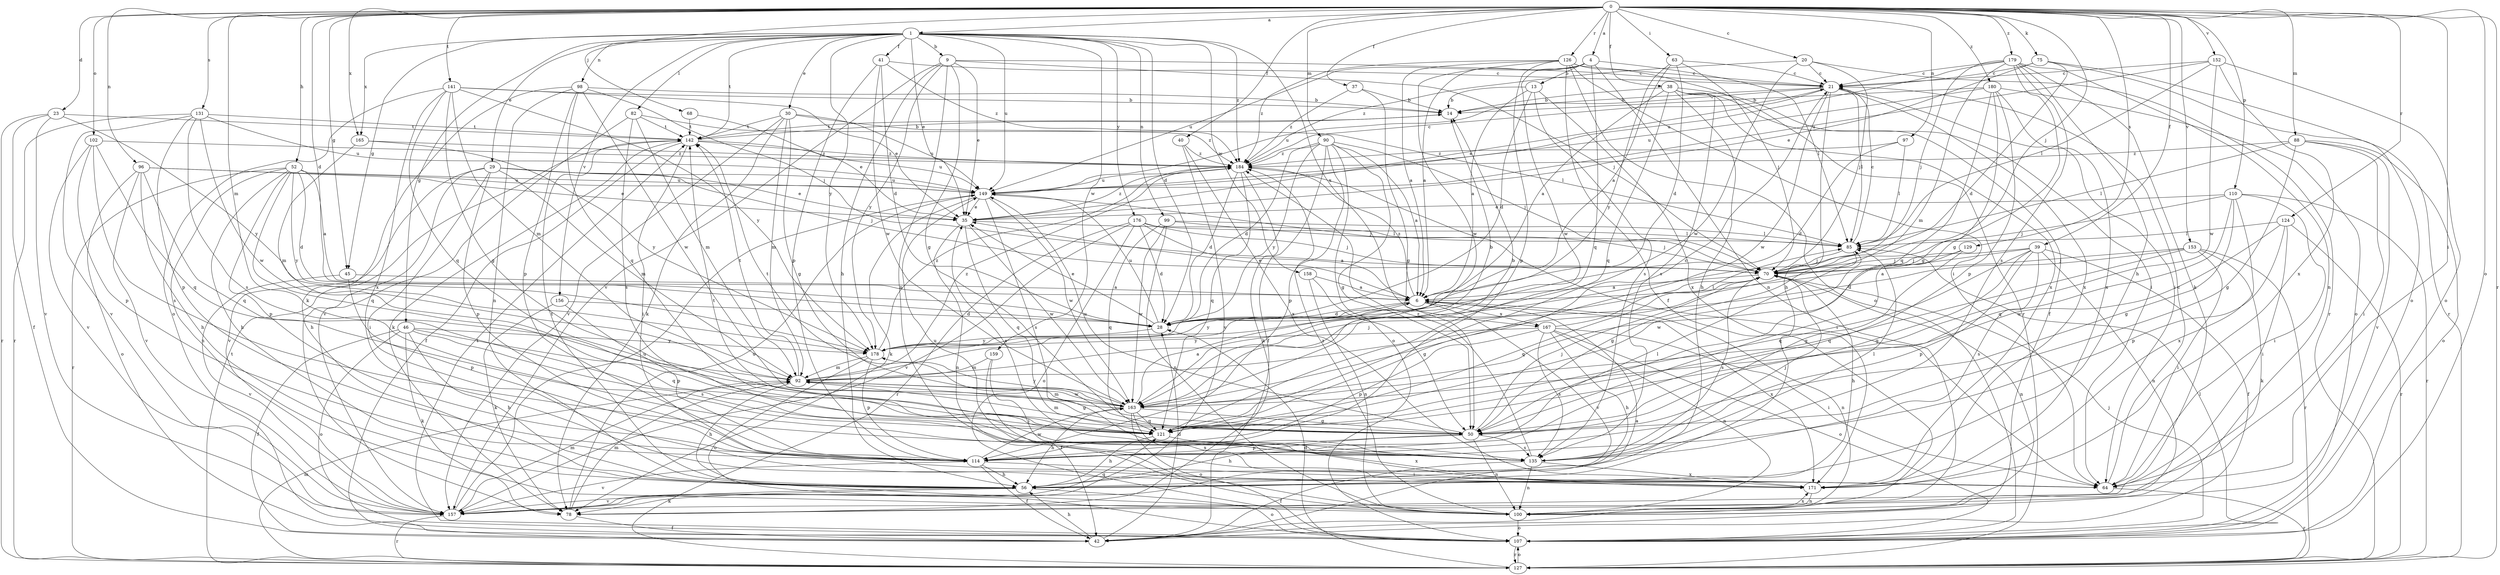 strict digraph  {
0;
1;
4;
6;
9;
13;
14;
20;
21;
23;
28;
29;
30;
35;
37;
38;
39;
40;
41;
42;
45;
46;
50;
52;
56;
63;
64;
68;
70;
75;
78;
82;
85;
88;
90;
92;
96;
97;
98;
99;
100;
102;
107;
110;
114;
121;
124;
126;
127;
129;
131;
135;
141;
142;
149;
152;
153;
156;
157;
158;
159;
163;
165;
167;
171;
176;
178;
179;
180;
184;
0 -> 1  [label=a];
0 -> 4  [label=a];
0 -> 20  [label=c];
0 -> 23  [label=d];
0 -> 28  [label=d];
0 -> 37  [label=f];
0 -> 38  [label=f];
0 -> 39  [label=f];
0 -> 40  [label=f];
0 -> 45  [label=g];
0 -> 52  [label=h];
0 -> 63  [label=i];
0 -> 64  [label=i];
0 -> 68  [label=j];
0 -> 70  [label=j];
0 -> 75  [label=k];
0 -> 88  [label=m];
0 -> 90  [label=m];
0 -> 92  [label=m];
0 -> 96  [label=n];
0 -> 97  [label=n];
0 -> 102  [label=o];
0 -> 107  [label=o];
0 -> 110  [label=p];
0 -> 124  [label=r];
0 -> 126  [label=r];
0 -> 127  [label=r];
0 -> 129  [label=s];
0 -> 131  [label=s];
0 -> 141  [label=t];
0 -> 152  [label=v];
0 -> 153  [label=v];
0 -> 165  [label=x];
0 -> 179  [label=z];
0 -> 180  [label=z];
1 -> 9  [label=b];
1 -> 28  [label=d];
1 -> 29  [label=e];
1 -> 30  [label=e];
1 -> 35  [label=e];
1 -> 41  [label=f];
1 -> 45  [label=g];
1 -> 46  [label=g];
1 -> 82  [label=l];
1 -> 98  [label=n];
1 -> 99  [label=n];
1 -> 142  [label=t];
1 -> 149  [label=u];
1 -> 156  [label=v];
1 -> 158  [label=w];
1 -> 159  [label=w];
1 -> 165  [label=x];
1 -> 167  [label=x];
1 -> 176  [label=y];
1 -> 178  [label=y];
1 -> 184  [label=z];
4 -> 6  [label=a];
4 -> 13  [label=b];
4 -> 85  [label=l];
4 -> 100  [label=n];
4 -> 121  [label=q];
4 -> 149  [label=u];
4 -> 163  [label=w];
6 -> 28  [label=d];
6 -> 35  [label=e];
6 -> 100  [label=n];
6 -> 157  [label=v];
6 -> 167  [label=x];
6 -> 171  [label=x];
6 -> 178  [label=y];
6 -> 184  [label=z];
9 -> 21  [label=c];
9 -> 35  [label=e];
9 -> 50  [label=g];
9 -> 56  [label=h];
9 -> 70  [label=j];
9 -> 100  [label=n];
9 -> 157  [label=v];
9 -> 178  [label=y];
13 -> 6  [label=a];
13 -> 14  [label=b];
13 -> 28  [label=d];
13 -> 135  [label=s];
13 -> 171  [label=x];
14 -> 142  [label=t];
20 -> 21  [label=c];
20 -> 70  [label=j];
20 -> 127  [label=r];
20 -> 163  [label=w];
20 -> 184  [label=z];
21 -> 14  [label=b];
21 -> 35  [label=e];
21 -> 56  [label=h];
21 -> 64  [label=i];
21 -> 85  [label=l];
21 -> 149  [label=u];
21 -> 163  [label=w];
21 -> 171  [label=x];
23 -> 42  [label=f];
23 -> 127  [label=r];
23 -> 142  [label=t];
23 -> 157  [label=v];
23 -> 178  [label=y];
28 -> 35  [label=e];
28 -> 149  [label=u];
28 -> 178  [label=y];
29 -> 35  [label=e];
29 -> 56  [label=h];
29 -> 64  [label=i];
29 -> 70  [label=j];
29 -> 92  [label=m];
29 -> 114  [label=p];
29 -> 149  [label=u];
29 -> 157  [label=v];
30 -> 50  [label=g];
30 -> 78  [label=k];
30 -> 92  [label=m];
30 -> 142  [label=t];
30 -> 149  [label=u];
30 -> 157  [label=v];
30 -> 184  [label=z];
35 -> 85  [label=l];
35 -> 100  [label=n];
35 -> 121  [label=q];
35 -> 163  [label=w];
35 -> 184  [label=z];
37 -> 14  [label=b];
37 -> 50  [label=g];
37 -> 184  [label=z];
38 -> 6  [label=a];
38 -> 14  [label=b];
38 -> 42  [label=f];
38 -> 56  [label=h];
38 -> 64  [label=i];
38 -> 121  [label=q];
38 -> 135  [label=s];
38 -> 171  [label=x];
39 -> 6  [label=a];
39 -> 42  [label=f];
39 -> 50  [label=g];
39 -> 70  [label=j];
39 -> 100  [label=n];
39 -> 114  [label=p];
39 -> 121  [label=q];
39 -> 135  [label=s];
40 -> 157  [label=v];
40 -> 171  [label=x];
40 -> 184  [label=z];
41 -> 21  [label=c];
41 -> 28  [label=d];
41 -> 114  [label=p];
41 -> 163  [label=w];
41 -> 184  [label=z];
42 -> 6  [label=a];
42 -> 28  [label=d];
42 -> 56  [label=h];
45 -> 6  [label=a];
45 -> 114  [label=p];
45 -> 157  [label=v];
46 -> 42  [label=f];
46 -> 56  [label=h];
46 -> 78  [label=k];
46 -> 107  [label=o];
46 -> 121  [label=q];
46 -> 135  [label=s];
46 -> 178  [label=y];
50 -> 56  [label=h];
50 -> 70  [label=j];
50 -> 92  [label=m];
50 -> 100  [label=n];
50 -> 114  [label=p];
50 -> 135  [label=s];
50 -> 149  [label=u];
52 -> 6  [label=a];
52 -> 28  [label=d];
52 -> 56  [label=h];
52 -> 100  [label=n];
52 -> 114  [label=p];
52 -> 121  [label=q];
52 -> 127  [label=r];
52 -> 149  [label=u];
52 -> 178  [label=y];
56 -> 78  [label=k];
56 -> 107  [label=o];
56 -> 142  [label=t];
56 -> 157  [label=v];
63 -> 6  [label=a];
63 -> 21  [label=c];
63 -> 28  [label=d];
63 -> 70  [label=j];
63 -> 178  [label=y];
64 -> 21  [label=c];
64 -> 127  [label=r];
68 -> 35  [label=e];
68 -> 142  [label=t];
70 -> 6  [label=a];
70 -> 56  [label=h];
70 -> 100  [label=n];
70 -> 121  [label=q];
70 -> 135  [label=s];
75 -> 21  [label=c];
75 -> 28  [label=d];
75 -> 35  [label=e];
75 -> 107  [label=o];
75 -> 127  [label=r];
78 -> 42  [label=f];
78 -> 92  [label=m];
78 -> 149  [label=u];
82 -> 85  [label=l];
82 -> 92  [label=m];
82 -> 135  [label=s];
82 -> 142  [label=t];
82 -> 157  [label=v];
85 -> 21  [label=c];
85 -> 50  [label=g];
85 -> 70  [label=j];
88 -> 50  [label=g];
88 -> 64  [label=i];
88 -> 85  [label=l];
88 -> 107  [label=o];
88 -> 157  [label=v];
88 -> 184  [label=z];
90 -> 6  [label=a];
90 -> 28  [label=d];
90 -> 42  [label=f];
90 -> 50  [label=g];
90 -> 70  [label=j];
90 -> 107  [label=o];
90 -> 114  [label=p];
90 -> 178  [label=y];
90 -> 184  [label=z];
92 -> 14  [label=b];
92 -> 50  [label=g];
92 -> 56  [label=h];
92 -> 70  [label=j];
92 -> 142  [label=t];
92 -> 163  [label=w];
92 -> 184  [label=z];
96 -> 35  [label=e];
96 -> 56  [label=h];
96 -> 107  [label=o];
96 -> 121  [label=q];
96 -> 149  [label=u];
96 -> 157  [label=v];
97 -> 28  [label=d];
97 -> 85  [label=l];
97 -> 184  [label=z];
98 -> 14  [label=b];
98 -> 70  [label=j];
98 -> 78  [label=k];
98 -> 100  [label=n];
98 -> 114  [label=p];
98 -> 121  [label=q];
98 -> 163  [label=w];
99 -> 70  [label=j];
99 -> 85  [label=l];
99 -> 100  [label=n];
99 -> 121  [label=q];
99 -> 163  [label=w];
100 -> 107  [label=o];
100 -> 171  [label=x];
100 -> 184  [label=z];
102 -> 114  [label=p];
102 -> 121  [label=q];
102 -> 135  [label=s];
102 -> 157  [label=v];
102 -> 184  [label=z];
107 -> 70  [label=j];
107 -> 85  [label=l];
107 -> 127  [label=r];
107 -> 142  [label=t];
110 -> 35  [label=e];
110 -> 50  [label=g];
110 -> 64  [label=i];
110 -> 70  [label=j];
110 -> 121  [label=q];
110 -> 127  [label=r];
110 -> 171  [label=x];
114 -> 42  [label=f];
114 -> 56  [label=h];
114 -> 64  [label=i];
114 -> 85  [label=l];
114 -> 157  [label=v];
114 -> 163  [label=w];
121 -> 21  [label=c];
121 -> 56  [label=h];
121 -> 171  [label=x];
124 -> 64  [label=i];
124 -> 85  [label=l];
124 -> 114  [label=p];
124 -> 127  [label=r];
124 -> 163  [label=w];
126 -> 6  [label=a];
126 -> 21  [label=c];
126 -> 42  [label=f];
126 -> 64  [label=i];
126 -> 107  [label=o];
126 -> 114  [label=p];
126 -> 127  [label=r];
126 -> 163  [label=w];
126 -> 184  [label=z];
127 -> 28  [label=d];
127 -> 92  [label=m];
127 -> 107  [label=o];
127 -> 142  [label=t];
129 -> 50  [label=g];
129 -> 70  [label=j];
129 -> 163  [label=w];
131 -> 114  [label=p];
131 -> 127  [label=r];
131 -> 135  [label=s];
131 -> 142  [label=t];
131 -> 149  [label=u];
131 -> 157  [label=v];
131 -> 163  [label=w];
135 -> 35  [label=e];
135 -> 42  [label=f];
135 -> 70  [label=j];
135 -> 85  [label=l];
135 -> 100  [label=n];
135 -> 142  [label=t];
135 -> 171  [label=x];
135 -> 184  [label=z];
141 -> 14  [label=b];
141 -> 35  [label=e];
141 -> 50  [label=g];
141 -> 92  [label=m];
141 -> 107  [label=o];
141 -> 121  [label=q];
141 -> 171  [label=x];
141 -> 178  [label=y];
142 -> 14  [label=b];
142 -> 42  [label=f];
142 -> 64  [label=i];
142 -> 78  [label=k];
142 -> 149  [label=u];
142 -> 184  [label=z];
149 -> 35  [label=e];
149 -> 70  [label=j];
149 -> 78  [label=k];
149 -> 135  [label=s];
149 -> 163  [label=w];
152 -> 21  [label=c];
152 -> 85  [label=l];
152 -> 107  [label=o];
152 -> 149  [label=u];
152 -> 163  [label=w];
152 -> 171  [label=x];
153 -> 28  [label=d];
153 -> 64  [label=i];
153 -> 70  [label=j];
153 -> 78  [label=k];
153 -> 121  [label=q];
153 -> 127  [label=r];
156 -> 28  [label=d];
156 -> 78  [label=k];
156 -> 114  [label=p];
157 -> 92  [label=m];
157 -> 121  [label=q];
157 -> 127  [label=r];
157 -> 149  [label=u];
158 -> 6  [label=a];
158 -> 50  [label=g];
158 -> 100  [label=n];
159 -> 42  [label=f];
159 -> 64  [label=i];
159 -> 92  [label=m];
163 -> 6  [label=a];
163 -> 14  [label=b];
163 -> 50  [label=g];
163 -> 56  [label=h];
163 -> 92  [label=m];
163 -> 107  [label=o];
163 -> 121  [label=q];
163 -> 142  [label=t];
163 -> 171  [label=x];
163 -> 178  [label=y];
165 -> 92  [label=m];
165 -> 178  [label=y];
165 -> 184  [label=z];
167 -> 56  [label=h];
167 -> 64  [label=i];
167 -> 85  [label=l];
167 -> 100  [label=n];
167 -> 107  [label=o];
167 -> 114  [label=p];
167 -> 135  [label=s];
167 -> 178  [label=y];
171 -> 100  [label=n];
171 -> 149  [label=u];
176 -> 6  [label=a];
176 -> 28  [label=d];
176 -> 70  [label=j];
176 -> 85  [label=l];
176 -> 107  [label=o];
176 -> 127  [label=r];
176 -> 157  [label=v];
178 -> 92  [label=m];
178 -> 107  [label=o];
178 -> 114  [label=p];
178 -> 184  [label=z];
179 -> 21  [label=c];
179 -> 50  [label=g];
179 -> 56  [label=h];
179 -> 70  [label=j];
179 -> 78  [label=k];
179 -> 92  [label=m];
179 -> 100  [label=n];
179 -> 135  [label=s];
179 -> 149  [label=u];
180 -> 14  [label=b];
180 -> 50  [label=g];
180 -> 107  [label=o];
180 -> 114  [label=p];
180 -> 121  [label=q];
180 -> 149  [label=u];
180 -> 171  [label=x];
184 -> 21  [label=c];
184 -> 28  [label=d];
184 -> 64  [label=i];
184 -> 78  [label=k];
184 -> 121  [label=q];
184 -> 149  [label=u];
}
